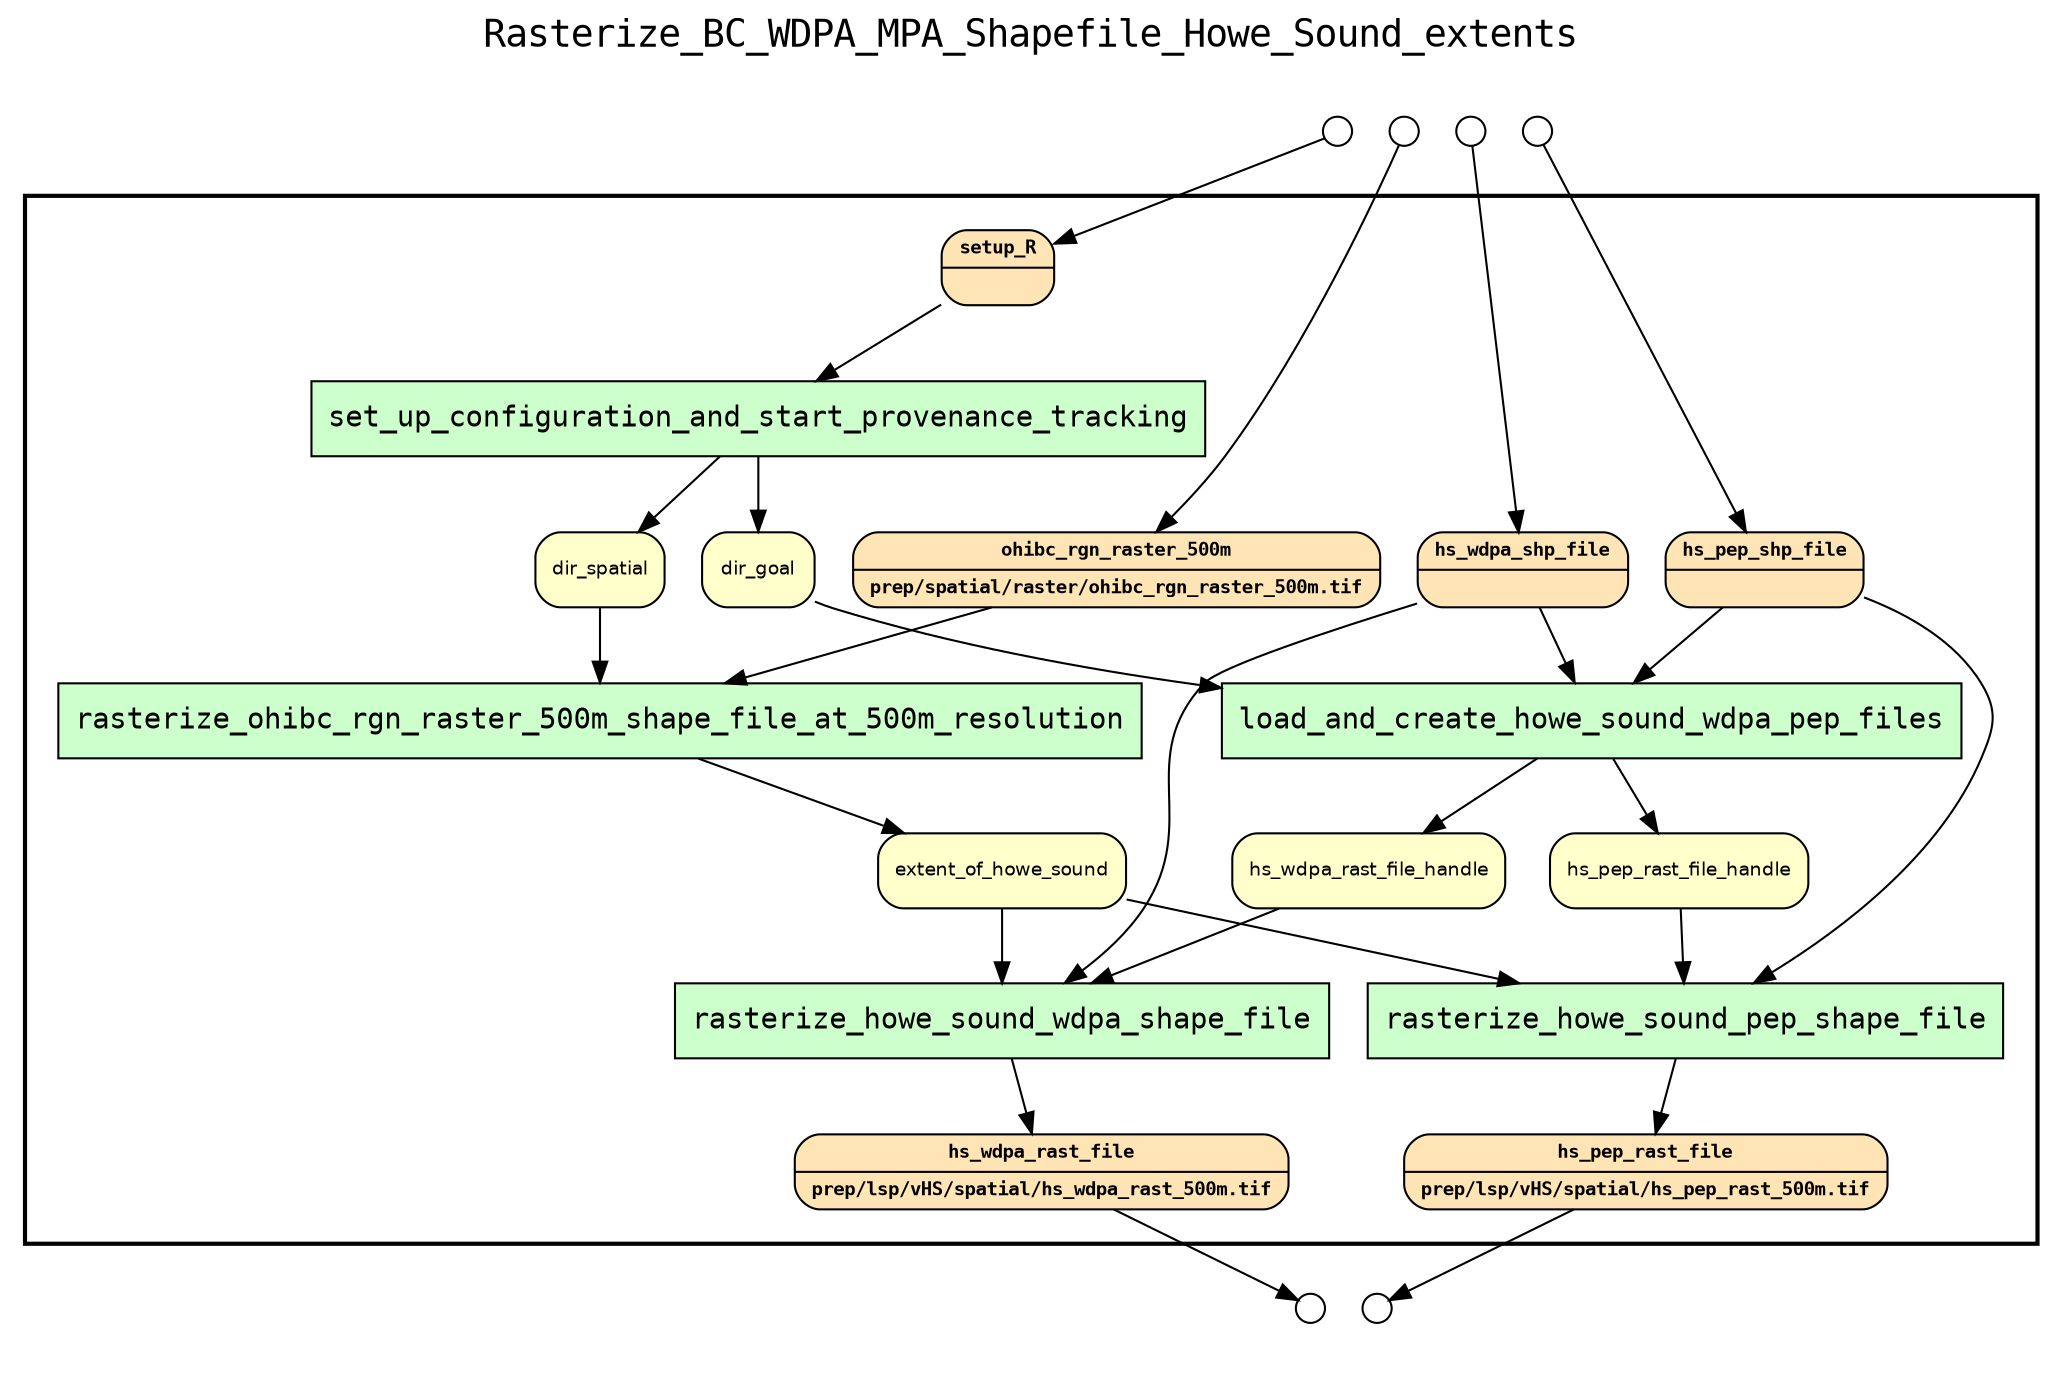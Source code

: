 
digraph yw_data_view {
rankdir=TB
fontname=Courier; fontsize=18; labelloc=t
label="Rasterize_BC_WDPA_MPA_Shapefile_Howe_Sound_extents"
subgraph cluster_workflow { label=""; color=black; penwidth=2
subgraph cluster_workflow_inner { label=""; color=white
node[shape=box style="filled" fillcolor="#CCFFCC" peripheries=1 fontname=Courier]
set_up_configuration_and_start_provenance_tracking
rasterize_ohibc_rgn_raster_500m_shape_file_at_500m_resolution
load_and_create_howe_sound_wdpa_pep_files
rasterize_howe_sound_wdpa_shape_file
rasterize_howe_sound_pep_shape_file
node[shape=box style="filled" fillcolor="#CCFFCC" peripheries=1 fontname=Courier]
node[shape=box style="rounded,filled" fillcolor="#FFE4B5" peripheries=1 fontname="Courier-Bold" fontsize=9]
setup_R[shape=record rankdir=LR label="{<f0> setup_R |<f1>}"]
ohibc_rgn_raster_500m[shape=record rankdir=LR label="{<f0> ohibc_rgn_raster_500m |<f1>prep/spatial/raster/ohibc_rgn_raster_500m.tif\l}"]
hs_wdpa_shp_file[shape=record rankdir=LR label="{<f0> hs_wdpa_shp_file |<f1>}"]
hs_pep_shp_file[shape=record rankdir=LR label="{<f0> hs_pep_shp_file |<f1>}"]
node[shape=box style="rounded,filled" fillcolor="#FFFFCC" peripheries=1 fontname=Helvetica]
dir_spatial
dir_goal
extent_of_howe_sound
hs_wdpa_rast_file_handle
hs_pep_rast_file_handle
node[shape=box style="rounded,filled" fillcolor="#FFE4B5" peripheries=1 fontname="Courier-Bold" fontsize=9]
hs_wdpa_rast_file[shape=record rankdir=LR label="{<f0> hs_wdpa_rast_file |<f1>prep/lsp/vHS/spatial/hs_wdpa_rast_500m.tif\l}"]
hs_pep_rast_file[shape=record rankdir=LR label="{<f0> hs_pep_rast_file |<f1>prep/lsp/vHS/spatial/hs_pep_rast_500m.tif\l}"]
node[shape=box style="rounded,filled" fillcolor="#FFFFFF" peripheries=1 fontname=Helvetica]
}}
subgraph cluster_inflows { label=""; color=white; penwidth=2
subgraph cluster_inflows_inner { label=""; color=white
node[shape=circle fillcolor="#FFFFFF" peripheries=1 width=0.2]
setup_R_inflow [label=""]
ohibc_rgn_raster_500m_inflow [label=""]
hs_wdpa_shp_file_inflow [label=""]
hs_pep_shp_file_inflow [label=""]
}}
subgraph cluster_outflows { label=""; color=white; penwidth=2
subgraph cluster_outflows_inner { label=""; color=white
node[shape=circle fillcolor="#FFFFFF" peripheries=1 width=0.2]
hs_pep_rast_file_outflow [label=""]
hs_wdpa_rast_file_outflow [label=""]
}}
setup_R -> set_up_configuration_and_start_provenance_tracking
dir_spatial -> rasterize_ohibc_rgn_raster_500m_shape_file_at_500m_resolution
dir_goal -> load_and_create_howe_sound_wdpa_pep_files
ohibc_rgn_raster_500m -> rasterize_ohibc_rgn_raster_500m_shape_file_at_500m_resolution
extent_of_howe_sound -> rasterize_howe_sound_wdpa_shape_file
extent_of_howe_sound -> rasterize_howe_sound_pep_shape_file
hs_wdpa_shp_file -> load_and_create_howe_sound_wdpa_pep_files
hs_wdpa_shp_file -> rasterize_howe_sound_wdpa_shape_file
hs_pep_shp_file -> load_and_create_howe_sound_wdpa_pep_files
hs_pep_shp_file -> rasterize_howe_sound_pep_shape_file
hs_wdpa_rast_file_handle -> rasterize_howe_sound_wdpa_shape_file
hs_pep_rast_file_handle -> rasterize_howe_sound_pep_shape_file
set_up_configuration_and_start_provenance_tracking -> dir_spatial
set_up_configuration_and_start_provenance_tracking -> dir_goal
rasterize_ohibc_rgn_raster_500m_shape_file_at_500m_resolution -> extent_of_howe_sound
load_and_create_howe_sound_wdpa_pep_files -> hs_wdpa_rast_file_handle
load_and_create_howe_sound_wdpa_pep_files -> hs_pep_rast_file_handle
rasterize_howe_sound_wdpa_shape_file -> hs_wdpa_rast_file
rasterize_howe_sound_pep_shape_file -> hs_pep_rast_file
setup_R_inflow -> setup_R
ohibc_rgn_raster_500m_inflow -> ohibc_rgn_raster_500m
hs_wdpa_shp_file_inflow -> hs_wdpa_shp_file
hs_pep_shp_file_inflow -> hs_pep_shp_file
hs_pep_rast_file -> hs_pep_rast_file_outflow
hs_wdpa_rast_file -> hs_wdpa_rast_file_outflow
}

